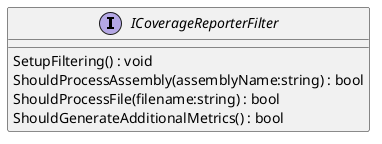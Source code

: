 @startuml
interface ICoverageReporterFilter {
    SetupFiltering() : void
    ShouldProcessAssembly(assemblyName:string) : bool
    ShouldProcessFile(filename:string) : bool
    ShouldGenerateAdditionalMetrics() : bool
}
@enduml
